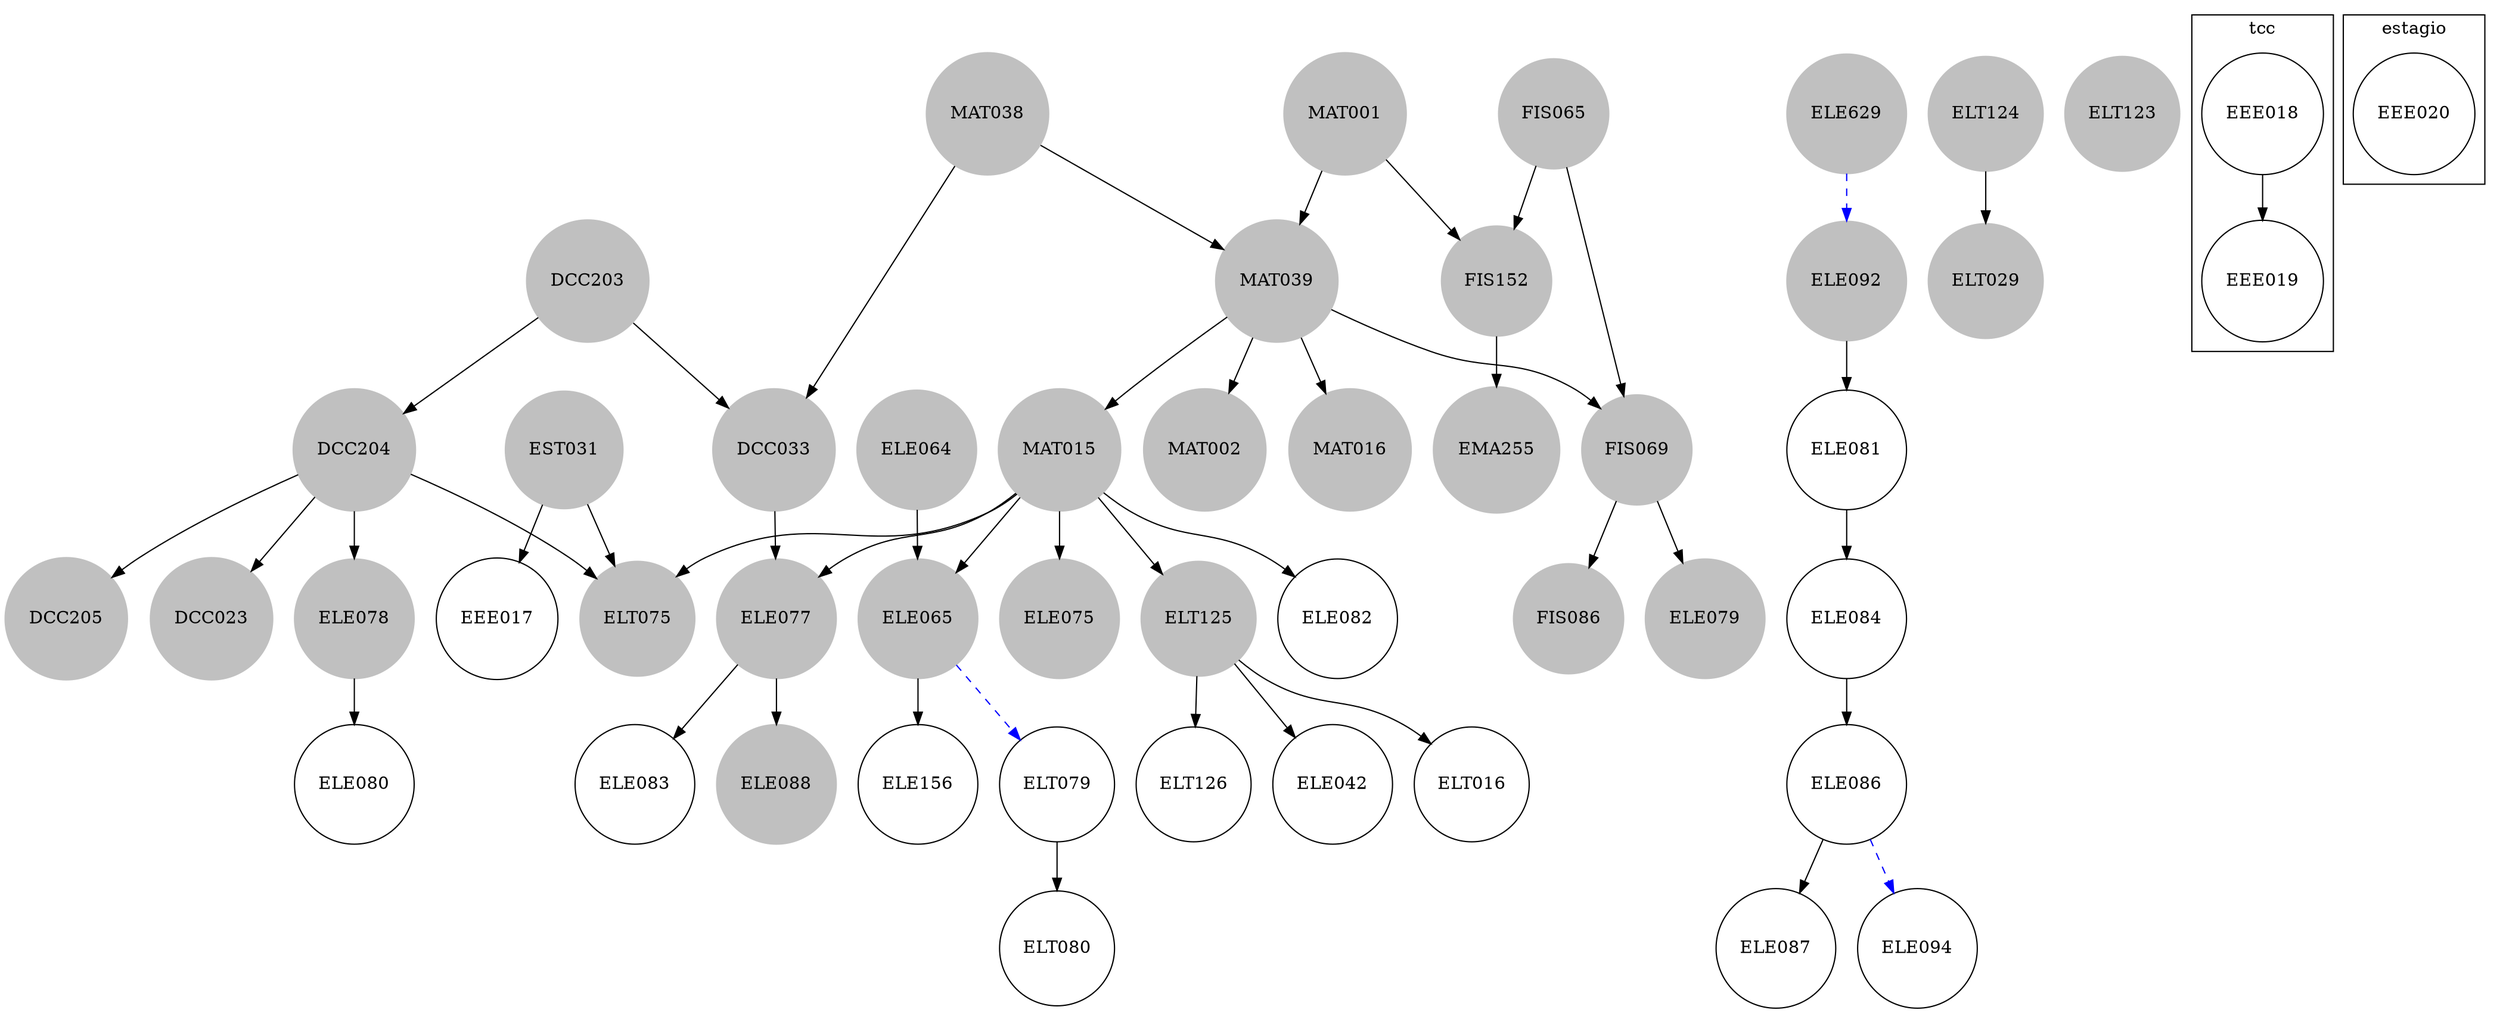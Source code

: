 digraph G {

  rankdir = TD;

  // periodo 01
  DCC203 [shape = circle, color = gray, style = filled];
  ELE629 [shape = circle, color = gray, style = filled];
  MAT001 [shape = circle, color = gray, style = filled];
  MAT038 [shape = circle, color = gray, style = filled];
  
  // periodo 02
  DCC033 [shape = circle, color = gray, style = filled];
  DCC204 [shape = circle, color = gray, style = filled];
  ELT124 [shape = circle, color = gray, style = filled];
  FIS065 [shape = circle, color = gray, style = filled];
  MAT039 [shape = circle, color = gray, style = filled];
  
  // periodo 03
  ELE064 [shape = circle, color = gray, style = filled];
  ELE078 [shape = circle, color = gray, style = filled];
  FIS069 [shape = circle, color = gray, style = filled];
  FIS152 [shape = circle, color = gray, style = filled];
  MAT002 [shape = circle, color = gray, style = filled];
  MAT015 [shape = circle, color = gray, style = filled];
  
  // periodo 04
  DCC205 [shape = circle, color = gray, style = filled];
  ELE065 [shape = circle, color = gray, style = filled];
  ELT029 [shape = circle, color = gray, style = filled];
  EST031 [shape = circle, color = gray, style = filled];
  FIS086 [shape = circle, color = gray, style = filled];
  MAT016 [shape = circle, color = gray, style = filled];

  // periodo 05
  ELE079 [shape = circle, color = gray, style = filled];
  ELE092 [shape = circle, color = gray, style = filled];
  ELT075 [shape = circle, color = gray, style = filled];
  ELT123 [shape = circle, color = gray, style = filled];
  ELT125 [shape = circle, color = gray, style = filled];
  EMA255 [shape = circle, color = gray, style = filled];

  // periodo 06
  ELE080 [shape = circle];
  ELE081 [shape = circle];
  ELE082 [shape = circle];
  ELE156 [shape = circle];
  ELT126 [shape = circle];

  // periodo 07
  DCC023 [shape = circle, color = gray, style = filled];
  EEE017 [shape = circle];
  ELE077 [shape = circle, color = gray, style = filled];
  ELE084 [shape = circle];
  ELT079 [shape = circle];

  // periodo 08
  ELE042 [shape = circle];
  ELE075 [shape = circle, color = gray, style = filled];
  ELE083 [shape = circle];
  ELE086 [shape = circle];
  ELE088 [shape = circle, color = gray, style = filled];
  ELT016 [shape = circle];
  ELT080 [shape = circle];

  // periodo 09
  ELE087 [shape = circle];
  ELE094 [shape = circle];

  subgraph cluster_tcc {
    label = "tcc";
    // periodo 10
    EEE018 [shape = circle];
    // periodo 11
    EEE019 [shape = circle];
  }

  
  subgraph cluster_estagio {
    label = "estagio";
    // periodo 12
    EEE020 [shape = circle];
  }
  
  // dependencias
  DCC203 -> DCC033;
  MAT038 -> DCC033;
  DCC203 -> DCC204;
  MAT001 -> MAT039;
  MAT038 -> MAT039;
  DCC204 -> ELE078;
  FIS065 -> FIS069;
  MAT039 -> FIS069;
  FIS065 -> FIS152;
  MAT001 -> FIS152;
  MAT039 -> MAT002;
  MAT039 -> MAT015;
  DCC204 -> DCC205;
  ELE064 -> ELE065;
  MAT015 -> ELE065;
  ELT124 -> ELT029;
  FIS069 -> FIS086;
  MAT039 -> MAT016;
  FIS069 -> ELE079;
  DCC204 -> ELT075;
  MAT015 -> ELT075;
  EST031 -> ELT075;
  MAT015 -> ELT125;
  FIS152 -> EMA255;
  ELE078 -> ELE080;
  ELE092 -> ELE081;
  MAT015 -> ELE082;
  ELE065 -> ELE156;
  ELT125 -> ELT126;
  DCC204 -> DCC023;
  EST031 -> EEE017;
  DCC033 -> ELE077;
  MAT015 -> ELE077;
  ELE081 -> ELE084;
  ELT125 -> ELE042;
  MAT015 -> ELE075;
  ELE077 -> ELE083;
  ELE084 -> ELE086;
  ELE077 -> ELE088;
  ELT125 -> ELT016;
  ELT079 -> ELT080;
  ELE086 -> ELE087;
  EEE018 -> EEE019;

  // extrapolacoes
  ELE086 -> ELE094 [style = dashed, color = blue];
  ELE629 -> ELE092 [style = dashed, color = blue];
  ELE065 -> ELT079 [style = dashed, color = blue];
  
}